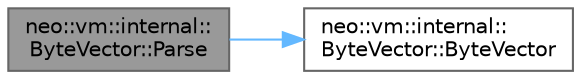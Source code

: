 digraph "neo::vm::internal::ByteVector::Parse"
{
 // LATEX_PDF_SIZE
  bgcolor="transparent";
  edge [fontname=Helvetica,fontsize=10,labelfontname=Helvetica,labelfontsize=10];
  node [fontname=Helvetica,fontsize=10,shape=box,height=0.2,width=0.4];
  rankdir="LR";
  Node1 [id="Node000001",label="neo::vm::internal::\lByteVector::Parse",height=0.2,width=0.4,color="gray40", fillcolor="grey60", style="filled", fontcolor="black",tooltip="Parses a hexadecimal string into a ByteVector."];
  Node1 -> Node2 [id="edge1_Node000001_Node000002",color="steelblue1",style="solid",tooltip=" "];
  Node2 [id="Node000002",label="neo::vm::internal::\lByteVector::ByteVector",height=0.2,width=0.4,color="grey40", fillcolor="white", style="filled",URL="$classneo_1_1vm_1_1internal_1_1_byte_vector.html#a97368ec9546964407ddbee4bd0db83d2",tooltip="Constructs an empty ByteVector."];
}
